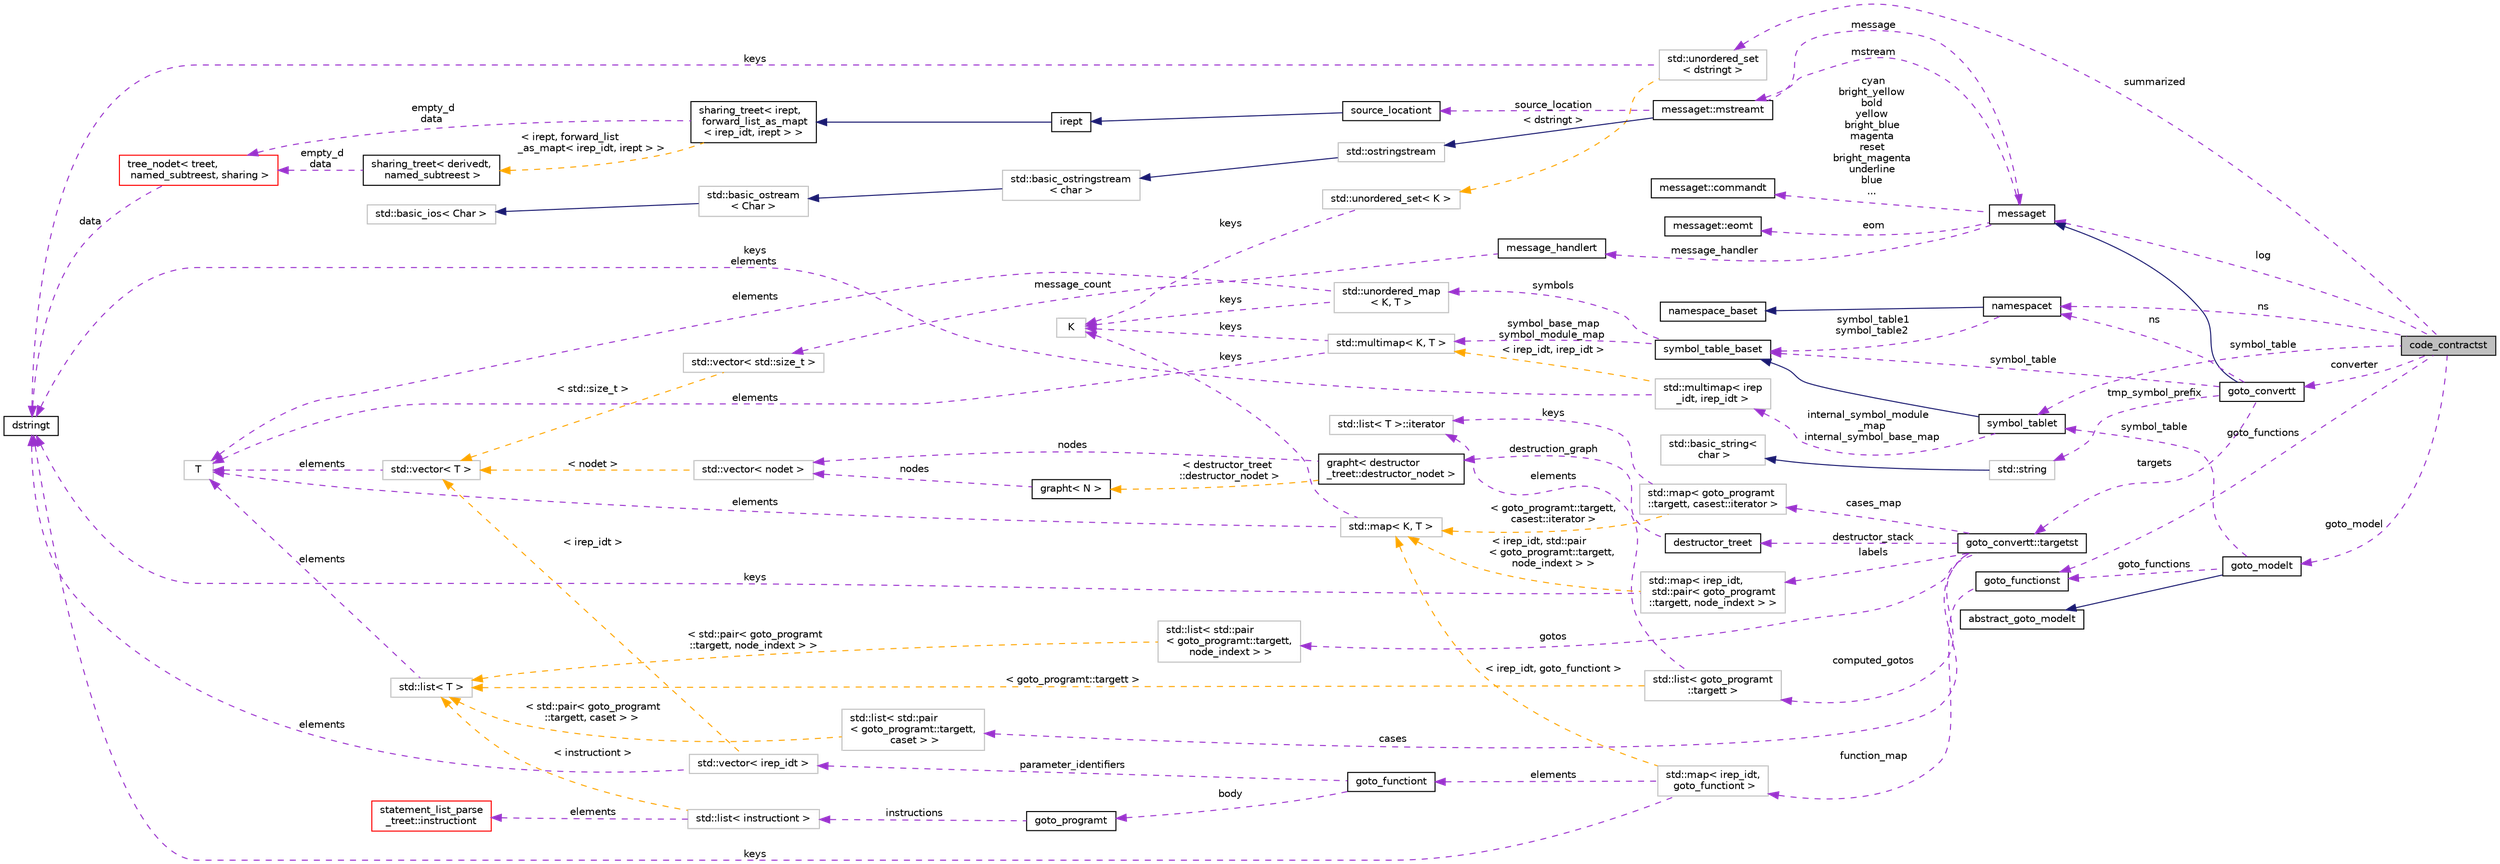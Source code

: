 digraph "code_contractst"
{
 // LATEX_PDF_SIZE
  bgcolor="transparent";
  edge [fontname="Helvetica",fontsize="10",labelfontname="Helvetica",labelfontsize="10"];
  node [fontname="Helvetica",fontsize="10",shape=record];
  rankdir="LR";
  Node1 [label="code_contractst",height=0.2,width=0.4,color="black", fillcolor="grey75", style="filled", fontcolor="black",tooltip=" "];
  Node2 -> Node1 [dir="back",color="darkorchid3",fontsize="10",style="dashed",label=" summarized" ,fontname="Helvetica"];
  Node2 [label="std::unordered_set\l\< dstringt \>",height=0.2,width=0.4,color="grey75",tooltip=" "];
  Node3 -> Node2 [dir="back",color="darkorchid3",fontsize="10",style="dashed",label=" keys" ,fontname="Helvetica"];
  Node3 [label="dstringt",height=0.2,width=0.4,color="black",URL="$classdstringt.html",tooltip="dstringt has one field, an unsigned integer no which is an index into a static table of strings."];
  Node4 -> Node2 [dir="back",color="orange",fontsize="10",style="dashed",label=" \< dstringt \>" ,fontname="Helvetica"];
  Node4 [label="std::unordered_set\< K \>",height=0.2,width=0.4,color="grey75",tooltip="STL class."];
  Node5 -> Node4 [dir="back",color="darkorchid3",fontsize="10",style="dashed",label=" keys" ,fontname="Helvetica"];
  Node5 [label="K",height=0.2,width=0.4,color="grey75",tooltip=" "];
  Node6 -> Node1 [dir="back",color="darkorchid3",fontsize="10",style="dashed",label=" symbol_table" ,fontname="Helvetica"];
  Node6 [label="symbol_tablet",height=0.2,width=0.4,color="black",URL="$classsymbol__tablet.html",tooltip="The symbol table."];
  Node7 -> Node6 [dir="back",color="midnightblue",fontsize="10",style="solid",fontname="Helvetica"];
  Node7 [label="symbol_table_baset",height=0.2,width=0.4,color="black",URL="$classsymbol__table__baset.html",tooltip="The symbol table base class interface."];
  Node8 -> Node7 [dir="back",color="darkorchid3",fontsize="10",style="dashed",label=" symbol_base_map\nsymbol_module_map" ,fontname="Helvetica"];
  Node8 [label="std::multimap\< K, T \>",height=0.2,width=0.4,color="grey75",tooltip="STL class."];
  Node5 -> Node8 [dir="back",color="darkorchid3",fontsize="10",style="dashed",label=" keys" ,fontname="Helvetica"];
  Node9 -> Node8 [dir="back",color="darkorchid3",fontsize="10",style="dashed",label=" elements" ,fontname="Helvetica"];
  Node9 [label="T",height=0.2,width=0.4,color="grey75",tooltip=" "];
  Node10 -> Node7 [dir="back",color="darkorchid3",fontsize="10",style="dashed",label=" symbols" ,fontname="Helvetica"];
  Node10 [label="std::unordered_map\l\< K, T \>",height=0.2,width=0.4,color="grey75",tooltip="STL class."];
  Node5 -> Node10 [dir="back",color="darkorchid3",fontsize="10",style="dashed",label=" keys" ,fontname="Helvetica"];
  Node9 -> Node10 [dir="back",color="darkorchid3",fontsize="10",style="dashed",label=" elements" ,fontname="Helvetica"];
  Node11 -> Node6 [dir="back",color="darkorchid3",fontsize="10",style="dashed",label=" internal_symbol_module\l_map\ninternal_symbol_base_map" ,fontname="Helvetica"];
  Node11 [label="std::multimap\< irep\l_idt, irep_idt \>",height=0.2,width=0.4,color="grey75",tooltip=" "];
  Node3 -> Node11 [dir="back",color="darkorchid3",fontsize="10",style="dashed",label=" keys\nelements" ,fontname="Helvetica"];
  Node8 -> Node11 [dir="back",color="orange",fontsize="10",style="dashed",label=" \< irep_idt, irep_idt \>" ,fontname="Helvetica"];
  Node12 -> Node1 [dir="back",color="darkorchid3",fontsize="10",style="dashed",label=" log" ,fontname="Helvetica"];
  Node12 [label="messaget",height=0.2,width=0.4,color="black",URL="$classmessaget.html",tooltip="Class that provides messages with a built-in verbosity 'level'."];
  Node13 -> Node12 [dir="back",color="darkorchid3",fontsize="10",style="dashed",label=" message_handler" ,fontname="Helvetica"];
  Node13 [label="message_handlert",height=0.2,width=0.4,color="black",URL="$classmessage__handlert.html",tooltip=" "];
  Node14 -> Node13 [dir="back",color="darkorchid3",fontsize="10",style="dashed",label=" message_count" ,fontname="Helvetica"];
  Node14 [label="std::vector\< std::size_t \>",height=0.2,width=0.4,color="grey75",tooltip=" "];
  Node15 -> Node14 [dir="back",color="orange",fontsize="10",style="dashed",label=" \< std::size_t \>" ,fontname="Helvetica"];
  Node15 [label="std::vector\< T \>",height=0.2,width=0.4,color="grey75",tooltip="STL class."];
  Node9 -> Node15 [dir="back",color="darkorchid3",fontsize="10",style="dashed",label=" elements" ,fontname="Helvetica"];
  Node16 -> Node12 [dir="back",color="darkorchid3",fontsize="10",style="dashed",label=" cyan\nbright_yellow\nbold\nyellow\nbright_blue\nmagenta\nreset\nbright_magenta\nunderline\nblue\n..." ,fontname="Helvetica"];
  Node16 [label="messaget::commandt",height=0.2,width=0.4,color="black",URL="$classmessaget_1_1commandt.html",tooltip=" "];
  Node17 -> Node12 [dir="back",color="darkorchid3",fontsize="10",style="dashed",label=" mstream" ,fontname="Helvetica"];
  Node17 [label="messaget::mstreamt",height=0.2,width=0.4,color="black",URL="$classmessaget_1_1mstreamt.html",tooltip=" "];
  Node18 -> Node17 [dir="back",color="midnightblue",fontsize="10",style="solid",fontname="Helvetica"];
  Node18 [label="std::ostringstream",height=0.2,width=0.4,color="grey75",tooltip="STL class."];
  Node19 -> Node18 [dir="back",color="midnightblue",fontsize="10",style="solid",fontname="Helvetica"];
  Node19 [label="std::basic_ostringstream\l\< char \>",height=0.2,width=0.4,color="grey75",tooltip="STL class."];
  Node20 -> Node19 [dir="back",color="midnightblue",fontsize="10",style="solid",fontname="Helvetica"];
  Node20 [label="std::basic_ostream\l\< Char \>",height=0.2,width=0.4,color="grey75",tooltip="STL class."];
  Node21 -> Node20 [dir="back",color="midnightblue",fontsize="10",style="solid",fontname="Helvetica"];
  Node21 [label="std::basic_ios\< Char \>",height=0.2,width=0.4,color="grey75",tooltip="STL class."];
  Node12 -> Node17 [dir="back",color="darkorchid3",fontsize="10",style="dashed",label=" message" ,fontname="Helvetica"];
  Node23 -> Node17 [dir="back",color="darkorchid3",fontsize="10",style="dashed",label=" source_location" ,fontname="Helvetica"];
  Node23 [label="source_locationt",height=0.2,width=0.4,color="black",URL="$classsource__locationt.html",tooltip=" "];
  Node24 -> Node23 [dir="back",color="midnightblue",fontsize="10",style="solid",fontname="Helvetica"];
  Node24 [label="irept",height=0.2,width=0.4,color="black",URL="$classirept.html",tooltip="There are a large number of kinds of tree structured or tree-like data in CPROVER."];
  Node25 -> Node24 [dir="back",color="midnightblue",fontsize="10",style="solid",fontname="Helvetica"];
  Node25 [label="sharing_treet\< irept,\l forward_list_as_mapt\l\< irep_idt, irept \> \>",height=0.2,width=0.4,color="black",URL="$classsharing__treet.html",tooltip=" "];
  Node26 -> Node25 [dir="back",color="darkorchid3",fontsize="10",style="dashed",label=" empty_d\ndata" ,fontname="Helvetica"];
  Node26 [label="tree_nodet\< treet,\l named_subtreest, sharing \>",height=0.2,width=0.4,color="red",URL="$classtree__nodet.html",tooltip="A node with data in a tree, it contains:"];
  Node3 -> Node26 [dir="back",color="darkorchid3",fontsize="10",style="dashed",label=" data" ,fontname="Helvetica"];
  Node29 -> Node25 [dir="back",color="orange",fontsize="10",style="dashed",label=" \< irept, forward_list\l_as_mapt\< irep_idt, irept \> \>" ,fontname="Helvetica"];
  Node29 [label="sharing_treet\< derivedt,\l named_subtreest \>",height=0.2,width=0.4,color="black",URL="$classsharing__treet.html",tooltip="Base class for tree-like data structures with sharing."];
  Node26 -> Node29 [dir="back",color="darkorchid3",fontsize="10",style="dashed",label=" empty_d\ndata" ,fontname="Helvetica"];
  Node30 -> Node12 [dir="back",color="darkorchid3",fontsize="10",style="dashed",label=" eom" ,fontname="Helvetica"];
  Node30 [label="messaget::eomt",height=0.2,width=0.4,color="black",URL="$classmessaget_1_1eomt.html",tooltip=" "];
  Node31 -> Node1 [dir="back",color="darkorchid3",fontsize="10",style="dashed",label=" ns" ,fontname="Helvetica"];
  Node31 [label="namespacet",height=0.2,width=0.4,color="black",URL="$classnamespacet.html",tooltip="A namespacet is essentially one or two symbol tables bound together, to allow for symbol lookups in t..."];
  Node32 -> Node31 [dir="back",color="midnightblue",fontsize="10",style="solid",fontname="Helvetica"];
  Node32 [label="namespace_baset",height=0.2,width=0.4,color="black",URL="$classnamespace__baset.html",tooltip="Basic interface for a namespace."];
  Node7 -> Node31 [dir="back",color="darkorchid3",fontsize="10",style="dashed",label=" symbol_table1\nsymbol_table2" ,fontname="Helvetica"];
  Node33 -> Node1 [dir="back",color="darkorchid3",fontsize="10",style="dashed",label=" converter" ,fontname="Helvetica"];
  Node33 [label="goto_convertt",height=0.2,width=0.4,color="black",URL="$classgoto__convertt.html",tooltip=" "];
  Node12 -> Node33 [dir="back",color="midnightblue",fontsize="10",style="solid",fontname="Helvetica"];
  Node7 -> Node33 [dir="back",color="darkorchid3",fontsize="10",style="dashed",label=" symbol_table" ,fontname="Helvetica"];
  Node31 -> Node33 [dir="back",color="darkorchid3",fontsize="10",style="dashed",label=" ns" ,fontname="Helvetica"];
  Node34 -> Node33 [dir="back",color="darkorchid3",fontsize="10",style="dashed",label=" tmp_symbol_prefix" ,fontname="Helvetica"];
  Node34 [label="std::string",height=0.2,width=0.4,color="grey75",tooltip="STL class."];
  Node35 -> Node34 [dir="back",color="midnightblue",fontsize="10",style="solid",fontname="Helvetica"];
  Node35 [label="std::basic_string\<\l char \>",height=0.2,width=0.4,color="grey75",tooltip="STL class."];
  Node36 -> Node33 [dir="back",color="darkorchid3",fontsize="10",style="dashed",label=" targets" ,fontname="Helvetica"];
  Node36 [label="goto_convertt::targetst",height=0.2,width=0.4,color="black",URL="$structgoto__convertt_1_1targetst.html",tooltip=" "];
  Node37 -> Node36 [dir="back",color="darkorchid3",fontsize="10",style="dashed",label=" cases" ,fontname="Helvetica"];
  Node37 [label="std::list\< std::pair\l\< goto_programt::targett,\l caset \> \>",height=0.2,width=0.4,color="grey75",tooltip=" "];
  Node38 -> Node37 [dir="back",color="orange",fontsize="10",style="dashed",label=" \< std::pair\< goto_programt\l::targett, caset \> \>" ,fontname="Helvetica"];
  Node38 [label="std::list\< T \>",height=0.2,width=0.4,color="grey75",tooltip="STL class."];
  Node9 -> Node38 [dir="back",color="darkorchid3",fontsize="10",style="dashed",label=" elements" ,fontname="Helvetica"];
  Node39 -> Node36 [dir="back",color="darkorchid3",fontsize="10",style="dashed",label=" gotos" ,fontname="Helvetica"];
  Node39 [label="std::list\< std::pair\l\< goto_programt::targett,\l node_indext \> \>",height=0.2,width=0.4,color="grey75",tooltip=" "];
  Node38 -> Node39 [dir="back",color="orange",fontsize="10",style="dashed",label=" \< std::pair\< goto_programt\l::targett, node_indext \> \>" ,fontname="Helvetica"];
  Node40 -> Node36 [dir="back",color="darkorchid3",fontsize="10",style="dashed",label=" cases_map" ,fontname="Helvetica"];
  Node40 [label="std::map\< goto_programt\l::targett, casest::iterator \>",height=0.2,width=0.4,color="grey75",tooltip=" "];
  Node41 -> Node40 [dir="back",color="darkorchid3",fontsize="10",style="dashed",label=" keys" ,fontname="Helvetica"];
  Node41 [label="std::list\< T \>::iterator",height=0.2,width=0.4,color="grey75",tooltip="STL iterator class."];
  Node42 -> Node40 [dir="back",color="orange",fontsize="10",style="dashed",label=" \< goto_programt::targett,\l casest::iterator \>" ,fontname="Helvetica"];
  Node42 [label="std::map\< K, T \>",height=0.2,width=0.4,color="grey75",tooltip="STL class."];
  Node5 -> Node42 [dir="back",color="darkorchid3",fontsize="10",style="dashed",label=" keys" ,fontname="Helvetica"];
  Node9 -> Node42 [dir="back",color="darkorchid3",fontsize="10",style="dashed",label=" elements" ,fontname="Helvetica"];
  Node43 -> Node36 [dir="back",color="darkorchid3",fontsize="10",style="dashed",label=" computed_gotos" ,fontname="Helvetica"];
  Node43 [label="std::list\< goto_programt\l::targett \>",height=0.2,width=0.4,color="grey75",tooltip=" "];
  Node41 -> Node43 [dir="back",color="darkorchid3",fontsize="10",style="dashed",label=" elements" ,fontname="Helvetica"];
  Node38 -> Node43 [dir="back",color="orange",fontsize="10",style="dashed",label=" \< goto_programt::targett \>" ,fontname="Helvetica"];
  Node44 -> Node36 [dir="back",color="darkorchid3",fontsize="10",style="dashed",label=" labels" ,fontname="Helvetica"];
  Node44 [label="std::map\< irep_idt,\l std::pair\< goto_programt\l::targett, node_indext \> \>",height=0.2,width=0.4,color="grey75",tooltip=" "];
  Node3 -> Node44 [dir="back",color="darkorchid3",fontsize="10",style="dashed",label=" keys" ,fontname="Helvetica"];
  Node42 -> Node44 [dir="back",color="orange",fontsize="10",style="dashed",label=" \< irep_idt, std::pair\l\< goto_programt::targett,\l node_indext \> \>" ,fontname="Helvetica"];
  Node45 -> Node36 [dir="back",color="darkorchid3",fontsize="10",style="dashed",label=" destructor_stack" ,fontname="Helvetica"];
  Node45 [label="destructor_treet",height=0.2,width=0.4,color="black",URL="$classdestructor__treet.html",tooltip="Tree to keep track of the destructors generated along each branch of a function."];
  Node46 -> Node45 [dir="back",color="darkorchid3",fontsize="10",style="dashed",label=" destruction_graph" ,fontname="Helvetica"];
  Node46 [label="grapht\< destructor\l_treet::destructor_nodet \>",height=0.2,width=0.4,color="black",URL="$classgrapht.html",tooltip=" "];
  Node47 -> Node46 [dir="back",color="darkorchid3",fontsize="10",style="dashed",label=" nodes" ,fontname="Helvetica"];
  Node47 [label="std::vector\< nodet \>",height=0.2,width=0.4,color="grey75",tooltip=" "];
  Node15 -> Node47 [dir="back",color="orange",fontsize="10",style="dashed",label=" \< nodet \>" ,fontname="Helvetica"];
  Node48 -> Node46 [dir="back",color="orange",fontsize="10",style="dashed",label=" \< destructor_treet\l::destructor_nodet \>" ,fontname="Helvetica"];
  Node48 [label="grapht\< N \>",height=0.2,width=0.4,color="black",URL="$classgrapht.html",tooltip="A generic directed graph with a parametric node type."];
  Node47 -> Node48 [dir="back",color="darkorchid3",fontsize="10",style="dashed",label=" nodes" ,fontname="Helvetica"];
  Node49 -> Node1 [dir="back",color="darkorchid3",fontsize="10",style="dashed",label=" goto_functions" ,fontname="Helvetica"];
  Node49 [label="goto_functionst",height=0.2,width=0.4,color="black",URL="$classgoto__functionst.html",tooltip="A collection of goto functions."];
  Node50 -> Node49 [dir="back",color="darkorchid3",fontsize="10",style="dashed",label=" function_map" ,fontname="Helvetica"];
  Node50 [label="std::map\< irep_idt,\l goto_functiont \>",height=0.2,width=0.4,color="grey75",tooltip=" "];
  Node51 -> Node50 [dir="back",color="darkorchid3",fontsize="10",style="dashed",label=" elements" ,fontname="Helvetica"];
  Node51 [label="goto_functiont",height=0.2,width=0.4,color="black",URL="$classgoto__functiont.html",tooltip="A goto function, consisting of function body (see body) and parameter identifiers (see parameter_iden..."];
  Node52 -> Node51 [dir="back",color="darkorchid3",fontsize="10",style="dashed",label=" parameter_identifiers" ,fontname="Helvetica"];
  Node52 [label="std::vector\< irep_idt \>",height=0.2,width=0.4,color="grey75",tooltip=" "];
  Node3 -> Node52 [dir="back",color="darkorchid3",fontsize="10",style="dashed",label=" elements" ,fontname="Helvetica"];
  Node15 -> Node52 [dir="back",color="orange",fontsize="10",style="dashed",label=" \< irep_idt \>" ,fontname="Helvetica"];
  Node53 -> Node51 [dir="back",color="darkorchid3",fontsize="10",style="dashed",label=" body" ,fontname="Helvetica"];
  Node53 [label="goto_programt",height=0.2,width=0.4,color="black",URL="$classgoto__programt.html",tooltip="A generic container class for the GOTO intermediate representation of one function."];
  Node54 -> Node53 [dir="back",color="darkorchid3",fontsize="10",style="dashed",label=" instructions" ,fontname="Helvetica"];
  Node54 [label="std::list\< instructiont \>",height=0.2,width=0.4,color="grey75",tooltip=" "];
  Node55 -> Node54 [dir="back",color="darkorchid3",fontsize="10",style="dashed",label=" elements" ,fontname="Helvetica"];
  Node55 [label="statement_list_parse\l_treet::instructiont",height=0.2,width=0.4,color="red",URL="$structstatement__list__parse__treet_1_1instructiont.html",tooltip="Represents a regular Statement List instruction which consists out of one or more codet tokens."];
  Node38 -> Node54 [dir="back",color="orange",fontsize="10",style="dashed",label=" \< instructiont \>" ,fontname="Helvetica"];
  Node3 -> Node50 [dir="back",color="darkorchid3",fontsize="10",style="dashed",label=" keys" ,fontname="Helvetica"];
  Node42 -> Node50 [dir="back",color="orange",fontsize="10",style="dashed",label=" \< irep_idt, goto_functiont \>" ,fontname="Helvetica"];
  Node59 -> Node1 [dir="back",color="darkorchid3",fontsize="10",style="dashed",label=" goto_model" ,fontname="Helvetica"];
  Node59 [label="goto_modelt",height=0.2,width=0.4,color="black",URL="$classgoto__modelt.html",tooltip=" "];
  Node60 -> Node59 [dir="back",color="midnightblue",fontsize="10",style="solid",fontname="Helvetica"];
  Node60 [label="abstract_goto_modelt",height=0.2,width=0.4,color="black",URL="$classabstract__goto__modelt.html",tooltip="Abstract interface to eager or lazy GOTO models."];
  Node6 -> Node59 [dir="back",color="darkorchid3",fontsize="10",style="dashed",label=" symbol_table" ,fontname="Helvetica"];
  Node49 -> Node59 [dir="back",color="darkorchid3",fontsize="10",style="dashed",label=" goto_functions" ,fontname="Helvetica"];
}
